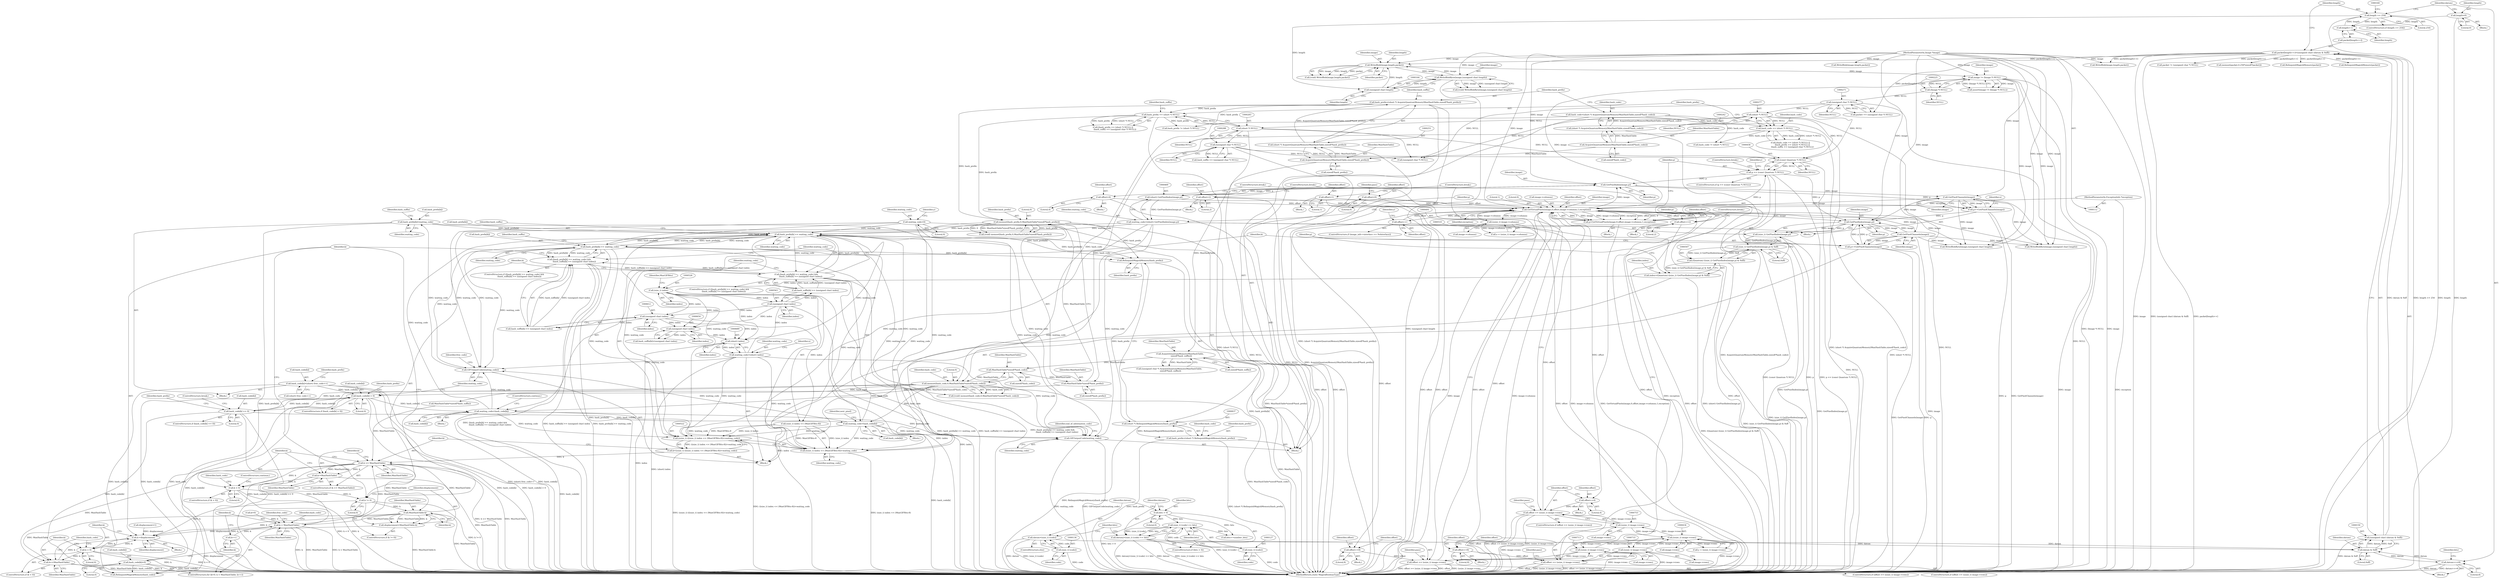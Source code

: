 digraph "0_ImageMagick6_61135001a625364e29bdce83832f043eebde7b5a_0@array" {
"1000644" [label="(Call,hash_prefix[k]=waiting_code)"];
"1000629" [label="(Call,GIFOutputCode(waiting_code))"];
"1000553" [label="(Call,hash_prefix[k] == waiting_code)"];
"1000363" [label="(Call,memset(hash_prefix,0,MaxHashTable*sizeof(*hash_prefix)))"];
"1000280" [label="(Call,hash_prefix == (short *) NULL)"];
"1000248" [label="(Call,hash_prefix=(short *) AcquireQuantumMemory(MaxHashTable,sizeof(*hash_prefix)))"];
"1000250" [label="(Call,(short *) AcquireQuantumMemory(MaxHashTable,sizeof(*hash_prefix)))"];
"1000252" [label="(Call,AcquireQuantumMemory(MaxHashTable,sizeof(*hash_prefix)))"];
"1000243" [label="(Call,AcquireQuantumMemory(MaxHashTable,sizeof(*hash_code)))"];
"1000282" [label="(Call,(short *) NULL)"];
"1000276" [label="(Call,(short *) NULL)"];
"1000270" [label="(Call,(unsigned char *) NULL)"];
"1000224" [label="(Call,(Image *) NULL)"];
"1000366" [label="(Call,MaxHashTable*sizeof(*hash_prefix))"];
"1000356" [label="(Call,MaxHashTable*sizeof(*hash_code))"];
"1000261" [label="(Call,AcquireQuantumMemory(MaxHashTable,\n    sizeof(*hash_suffix)))"];
"1000644" [label="(Call,hash_prefix[k]=waiting_code)"];
"1000602" [label="(Call,hash_prefix[k] == waiting_code)"];
"1000424" [label="(Call,waiting_code=0)"];
"1000615" [label="(Call,waiting_code=hash_code[k])"];
"1000594" [label="(Call,hash_code[k] == 0)"];
"1000545" [label="(Call,hash_code[k] > 0)"];
"1000667" [label="(Call,hash_code[k]=0)"];
"1000353" [label="(Call,memset(hash_code,0,MaxHashTable*sizeof(*hash_code)))"];
"1000274" [label="(Call,hash_code == (short *) NULL)"];
"1000239" [label="(Call,hash_code=(short *) AcquireQuantumMemory(MaxHashTable,sizeof(*hash_code)))"];
"1000241" [label="(Call,(short *) AcquireQuantumMemory(MaxHashTable,sizeof(*hash_code)))"];
"1000636" [label="(Call,hash_code[k]=(short) free_code++)"];
"1000466" [label="(Call,waiting_code=(short) GetPixelIndex(image,p))"];
"1000468" [label="(Call,(short) GetPixelIndex(image,p))"];
"1000470" [label="(Call,GetPixelIndex(image,p))"];
"1000445" [label="(Call,GetVirtualPixels(image,0,offset,image->columns,1,exception))"];
"1000222" [label="(Call,image != (Image *) NULL)"];
"1000168" [label="(Call,WriteBlob(image,length,packet))"];
"1000161" [label="(Call,WriteBlobByte(image,(unsigned char) length))"];
"1000114" [label="(MethodParameterIn,Image *image)"];
"1000163" [label="(Call,(unsigned char) length)"];
"1000155" [label="(Call,length >= 254)"];
"1000147" [label="(Call,length++)"];
"1000172" [label="(Call,length=0)"];
"1000144" [label="(Call,packet[length++]=(unsigned char) (datum & 0xff))"];
"1000149" [label="(Call,(unsigned char) (datum & 0xff))"];
"1000151" [label="(Call,datum & 0xff)"];
"1000131" [label="(Call,datum=(size_t) (code))"];
"1000133" [label="(Call,(size_t) (code))"];
"1000175" [label="(Call,datum>>=8)"];
"1000123" [label="(Call,datum|=(size_t) (code) << bits)"];
"1000125" [label="(Call,(size_t) (code) << bits)"];
"1000126" [label="(Call,(size_t) (code))"];
"1000120" [label="(Call,bits > 0)"];
"1000475" [label="(Call,GetPixelChannels(image))"];
"1000517" [label="(Call,GetPixelChannels(image))"];
"1000511" [label="(Call,GetPixelIndex(image,p))"];
"1000473" [label="(Call,p+=GetPixelChannels(image))"];
"1000515" [label="(Call,p+=GetPixelChannels(image))"];
"1000455" [label="(Call,p == (const Quantum *) NULL)"];
"1000443" [label="(Call,p=GetVirtualPixels(image,0,offset,image->columns,1,exception))"];
"1000457" [label="(Call,(const Quantum *) NULL)"];
"1000287" [label="(Call,(unsigned char *) NULL)"];
"1000750" [label="(Call,offset >= (ssize_t) image->rows)"];
"1000746" [label="(Call,offset+=4)"];
"1000752" [label="(Call,(ssize_t) image->rows)"];
"1000433" [label="(Call,(ssize_t) image->rows)"];
"1000712" [label="(Call,(ssize_t) image->rows)"];
"1000732" [label="(Call,(ssize_t) image->rows)"];
"1000710" [label="(Call,offset >= (ssize_t) image->rows)"];
"1000706" [label="(Call,offset+=8)"];
"1000766" [label="(Call,offset+=2)"];
"1000720" [label="(Call,offset=4)"];
"1000730" [label="(Call,offset >= (ssize_t) image->rows)"];
"1000726" [label="(Call,offset+=8)"];
"1000740" [label="(Call,offset=2)"];
"1000760" [label="(Call,offset=1)"];
"1000697" [label="(Call,offset++)"];
"1000418" [label="(Call,offset=0)"];
"1000490" [label="(Call,(ssize_t) image->columns)"];
"1000116" [label="(MethodParameterIn,ExceptionInfo *exception)"];
"1000686" [label="(Call,waiting_code=(short) index)"];
"1000688" [label="(Call,(short) index)"];
"1000653" [label="(Call,(unsigned char) index)"];
"1000611" [label="(Call,(unsigned char) index)"];
"1000562" [label="(Call,(unsigned char) index)"];
"1000525" [label="(Call,(size_t) index)"];
"1000504" [label="(Call,index=(Quantum) ((size_t) GetPixelIndex(image,p) & 0xff))"];
"1000506" [label="(Call,(Quantum) ((size_t) GetPixelIndex(image,p) & 0xff))"];
"1000508" [label="(Call,(size_t) GetPixelIndex(image,p) & 0xff)"];
"1000509" [label="(Call,(size_t) GetPixelIndex(image,p))"];
"1000566" [label="(Call,waiting_code=hash_code[k])"];
"1000521" [label="(Call,(ssize_t) (((size_t) index << (MaxGIFBits-8))+waiting_code))"];
"1000519" [label="(Call,k=(ssize_t) (((size_t) index << (MaxGIFBits-8))+waiting_code))"];
"1000533" [label="(Call,k >= MaxHashTable)"];
"1000536" [label="(Call,k-=MaxHashTable)"];
"1000540" [label="(Call,k < 0)"];
"1000573" [label="(Call,k != 0)"];
"1000578" [label="(Call,MaxHashTable-k)"];
"1000576" [label="(Call,displacement=MaxHashTable-k)"];
"1000583" [label="(Call,k-=displacement)"];
"1000587" [label="(Call,k < 0)"];
"1000590" [label="(Call,k+=MaxHashTable)"];
"1000662" [label="(Call,k < MaxHashTable)"];
"1000665" [label="(Call,k++)"];
"1000523" [label="(Call,((size_t) index << (MaxGIFBits-8))+waiting_code)"];
"1000552" [label="(Call,(hash_prefix[k] == waiting_code) &&\n              (hash_suffix[k] == (unsigned char) index))"];
"1000601" [label="(Call,(hash_prefix[k] == waiting_code) &&\n                (hash_suffix[k] == (unsigned char) index))"];
"1000838" [label="(Call,RelinquishMagickMemory(hash_prefix))"];
"1000836" [label="(Call,(short *) RelinquishMagickMemory(hash_prefix))"];
"1000834" [label="(Call,hash_prefix=(short *) RelinquishMagickMemory(hash_prefix))"];
"1000770" [label="(Call,GIFOutputCode(waiting_code))"];
"1000253" [label="(Identifier,MaxHashTable)"];
"1000586" [label="(ControlStructure,if (k < 0))"];
"1000243" [label="(Call,AcquireQuantumMemory(MaxHashTable,sizeof(*hash_code)))"];
"1000630" [label="(Identifier,waiting_code)"];
"1000418" [label="(Call,offset=0)"];
"1000527" [label="(Identifier,index)"];
"1000224" [label="(Call,(Image *) NULL)"];
"1000514" [label="(Literal,0xff)"];
"1000124" [label="(Identifier,datum)"];
"1000659" [label="(Call,k=0)"];
"1000723" [label="(ControlStructure,break;)"];
"1000501" [label="(Call,displacement=1)"];
"1000250" [label="(Call,(short *) AcquireQuantumMemory(MaxHashTable,sizeof(*hash_prefix)))"];
"1000179" [label="(Identifier,bits)"];
"1000635" [label="(Block,)"];
"1000460" [label="(ControlStructure,break;)"];
"1000796" [label="(Call,WriteBlobByte(image,(unsigned char) length))"];
"1000149" [label="(Call,(unsigned char) (datum & 0xff))"];
"1000534" [label="(Identifier,k)"];
"1000658" [label="(ControlStructure,for (k=0; k < MaxHashTable; k++))"];
"1000768" [label="(Literal,2)"];
"1000125" [label="(Call,(size_t) (code) << bits)"];
"1000515" [label="(Call,p+=GetPixelChannels(image))"];
"1000568" [label="(Call,hash_code[k])"];
"1000173" [label="(Identifier,length)"];
"1000754" [label="(Call,image->rows)"];
"1000166" [label="(Call,(void) WriteBlob(image,length,packet))"];
"1000136" [label="(Call,bits+=number_bits)"];
"1000839" [label="(Identifier,hash_prefix)"];
"1000671" [label="(Literal,0)"];
"1000133" [label="(Call,(size_t) (code))"];
"1000465" [label="(Block,)"];
"1000737" [label="(Block,)"];
"1000770" [label="(Call,GIFOutputCode(waiting_code))"];
"1000665" [label="(Call,k++)"];
"1000445" [label="(Call,GetVirtualPixels(image,0,offset,image->columns,1,exception))"];
"1000577" [label="(Identifier,displacement)"];
"1000353" [label="(Call,memset(hash_code,0,MaxHashTable*sizeof(*hash_code)))"];
"1000274" [label="(Call,hash_code == (short *) NULL)"];
"1000512" [label="(Identifier,image)"];
"1000165" [label="(Identifier,length)"];
"1000468" [label="(Call,(short) GetPixelIndex(image,p))"];
"1000598" [label="(Literal,0)"];
"1000616" [label="(Identifier,waiting_code)"];
"1000363" [label="(Call,memset(hash_prefix,0,MaxHashTable*sizeof(*hash_prefix)))"];
"1000273" [label="(Call,(hash_code == (short *) NULL) ||\n      (hash_prefix == (short *) NULL) ||\n      (hash_suffix == (unsigned char *) NULL))"];
"1000292" [label="(Call,packet != (unsigned char *) NULL)"];
"1000168" [label="(Call,WriteBlob(image,length,packet))"];
"1000222" [label="(Call,image != (Image *) NULL)"];
"1000560" [label="(Identifier,hash_suffix)"];
"1000506" [label="(Call,(Quantum) ((size_t) GetPixelIndex(image,p) & 0xff))"];
"1000492" [label="(Call,image->columns)"];
"1000765" [label="(Block,)"];
"1000459" [label="(Identifier,NULL)"];
"1000553" [label="(Call,hash_prefix[k] == waiting_code)"];
"1000573" [label="(Call,k != 0)"];
"1000596" [label="(Identifier,hash_code)"];
"1000603" [label="(Call,hash_prefix[k])"];
"1000516" [label="(Identifier,p)"];
"1000636" [label="(Call,hash_code[k]=(short) free_code++)"];
"1000767" [label="(Identifier,offset)"];
"1000546" [label="(Call,hash_code[k])"];
"1000479" [label="(Identifier,x)"];
"1000356" [label="(Call,MaxHashTable*sizeof(*hash_code))"];
"1000258" [label="(Identifier,hash_suffix)"];
"1000262" [label="(Identifier,MaxHashTable)"];
"1000143" [label="(Block,)"];
"1000653" [label="(Call,(unsigned char) index)"];
"1000583" [label="(Call,k-=displacement)"];
"1000565" [label="(Block,)"];
"1000521" [label="(Call,(ssize_t) (((size_t) index << (MaxGIFBits-8))+waiting_code))"];
"1000496" [label="(Identifier,x)"];
"1000542" [label="(Literal,0)"];
"1000763" [label="(ControlStructure,break;)"];
"1000429" [label="(Identifier,y)"];
"1000844" [label="(Call,RelinquishMagickMemory(hash_code))"];
"1000490" [label="(Call,(ssize_t) image->columns)"];
"1000223" [label="(Identifier,image)"];
"1000278" [label="(Identifier,NULL)"];
"1000457" [label="(Call,(const Quantum *) NULL)"];
"1000773" [label="(Identifier,end_of_information_code)"];
"1000129" [label="(Identifier,bits)"];
"1000705" [label="(Block,)"];
"1000646" [label="(Identifier,hash_prefix)"];
"1000615" [label="(Call,waiting_code=hash_code[k])"];
"1000533" [label="(Call,k >= MaxHashTable)"];
"1000358" [label="(Call,sizeof(*hash_code))"];
"1000453" [label="(Identifier,exception)"];
"1000734" [label="(Call,image->rows)"];
"1000289" [label="(Identifier,NULL)"];
"1000645" [label="(Call,hash_prefix[k])"];
"1000588" [label="(Identifier,k)"];
"1000128" [label="(Identifier,code)"];
"1000607" [label="(Call,hash_suffix[k] == (unsigned char) index)"];
"1000575" [label="(Literal,0)"];
"1000697" [label="(Call,offset++)"];
"1000285" [label="(Call,hash_suffix == (unsigned char *) NULL)"];
"1000361" [label="(Call,(void) memset(hash_prefix,0,MaxHashTable*sizeof(*hash_prefix)))"];
"1000667" [label="(Call,hash_code[k]=0)"];
"1000664" [label="(Identifier,MaxHashTable)"];
"1000761" [label="(Identifier,offset)"];
"1000614" [label="(Block,)"];
"1000154" [label="(ControlStructure,if (length >= 254))"];
"1000601" [label="(Call,(hash_prefix[k] == waiting_code) &&\n                (hash_suffix[k] == (unsigned char) index))"];
"1000732" [label="(Call,(ssize_t) image->rows)"];
"1000663" [label="(Identifier,k)"];
"1000725" [label="(Block,)"];
"1000721" [label="(Identifier,offset)"];
"1000169" [label="(Identifier,image)"];
"1000748" [label="(Literal,4)"];
"1000172" [label="(Call,length=0)"];
"1000554" [label="(Call,hash_prefix[k])"];
"1000544" [label="(ControlStructure,if (hash_code[k] > 0))"];
"1000637" [label="(Call,hash_code[k])"];
"1000589" [label="(Literal,0)"];
"1000276" [label="(Call,(short *) NULL)"];
"1000226" [label="(Identifier,NULL)"];
"1000176" [label="(Identifier,datum)"];
"1000287" [label="(Call,(unsigned char *) NULL)"];
"1000354" [label="(Identifier,hash_code)"];
"1000116" [label="(MethodParameterIn,ExceptionInfo *exception)"];
"1000549" [label="(Literal,0)"];
"1000717" [label="(Block,)"];
"1000727" [label="(Identifier,offset)"];
"1000673" [label="(Identifier,free_code)"];
"1000121" [label="(Identifier,bits)"];
"1000649" [label="(Call,hash_suffix[k]=(unsigned char) index)"];
"1000572" [label="(ControlStructure,if (k != 0))"];
"1000834" [label="(Call,hash_prefix=(short *) RelinquishMagickMemory(hash_prefix))"];
"1000688" [label="(Call,(short) index)"];
"1000669" [label="(Identifier,hash_code)"];
"1000473" [label="(Call,p+=GetPixelChannels(image))"];
"1000519" [label="(Call,k=(ssize_t) (((size_t) index << (MaxGIFBits-8))+waiting_code))"];
"1000286" [label="(Identifier,hash_suffix)"];
"1000580" [label="(Identifier,k)"];
"1000162" [label="(Identifier,image)"];
"1000156" [label="(Identifier,length)"];
"1000122" [label="(Literal,0)"];
"1000576" [label="(Call,displacement=MaxHashTable-k)"];
"1000446" [label="(Identifier,image)"];
"1000147" [label="(Call,length++)"];
"1000117" [label="(Block,)"];
"1000539" [label="(ControlStructure,if (k < 0))"];
"1000746" [label="(Call,offset+=4)"];
"1000854" [label="(MethodReturn,static MagickBooleanType)"];
"1000452" [label="(Literal,1)"];
"1000651" [label="(Identifier,hash_suffix)"];
"1000557" [label="(Identifier,waiting_code)"];
"1000711" [label="(Identifier,offset)"];
"1000543" [label="(ControlStructure,continue;)"];
"1000175" [label="(Call,datum>>=8)"];
"1000455" [label="(Call,p == (const Quantum *) NULL)"];
"1000509" [label="(Call,(size_t) GetPixelIndex(image,p))"];
"1000532" [label="(ControlStructure,if (k >= MaxHashTable))"];
"1000838" [label="(Call,RelinquishMagickMemory(hash_prefix))"];
"1000511" [label="(Call,GetPixelIndex(image,p))"];
"1000157" [label="(Literal,254)"];
"1000541" [label="(Identifier,k)"];
"1000574" [label="(Identifier,k)"];
"1000433" [label="(Call,(ssize_t) image->rows)"];
"1000587" [label="(Call,k < 0)"];
"1000365" [label="(Literal,0)"];
"1000131" [label="(Call,datum=(size_t) (code))"];
"1000249" [label="(Identifier,hash_prefix)"];
"1000584" [label="(Identifier,k)"];
"1000520" [label="(Identifier,k)"];
"1000454" [label="(ControlStructure,if (p == (const Quantum *) NULL))"];
"1000585" [label="(Identifier,displacement)"];
"1000466" [label="(Call,waiting_code=(short) GetPixelIndex(image,p))"];
"1000524" [label="(Call,(size_t) index << (MaxGIFBits-8))"];
"1000609" [label="(Identifier,hash_suffix)"];
"1000422" [label="(Identifier,pass)"];
"1000749" [label="(ControlStructure,if (offset >= (ssize_t) image->rows))"];
"1000836" [label="(Call,(short *) RelinquishMagickMemory(hash_prefix))"];
"1000578" [label="(Call,MaxHashTable-k)"];
"1000263" [label="(Call,sizeof(*hash_suffix))"];
"1000611" [label="(Call,(unsigned char) index)"];
"1000739" [label="(Identifier,pass)"];
"1000435" [label="(Call,image->rows)"];
"1000126" [label="(Call,(size_t) (code))"];
"1000757" [label="(Block,)"];
"1000284" [label="(Identifier,NULL)"];
"1000497" [label="(Block,)"];
"1000743" [label="(ControlStructure,break;)"];
"1000444" [label="(Identifier,p)"];
"1000343" [label="(Call,memset(packet,0,256*sizeof(*packet)))"];
"1000590" [label="(Call,k+=MaxHashTable)"];
"1000766" [label="(Call,offset+=2)"];
"1000148" [label="(Identifier,length)"];
"1000604" [label="(Identifier,hash_prefix)"];
"1000731" [label="(Identifier,offset)"];
"1000760" [label="(Call,offset=1)"];
"1000720" [label="(Call,offset=4)"];
"1000294" [label="(Call,(unsigned char *) NULL)"];
"1000545" [label="(Call,hash_code[k] > 0)"];
"1000366" [label="(Call,MaxHashTable*sizeof(*hash_prefix))"];
"1000662" [label="(Call,k < MaxHashTable)"];
"1000709" [label="(ControlStructure,if (offset >= (ssize_t) image->rows))"];
"1000301" [label="(Call,RelinquishMagickMemory(packet))"];
"1000471" [label="(Identifier,image)"];
"1000248" [label="(Call,hash_prefix=(short *) AcquireQuantumMemory(MaxHashTable,sizeof(*hash_prefix)))"];
"1000547" [label="(Identifier,hash_code)"];
"1000351" [label="(Call,(void) memset(hash_code,0,MaxHashTable*sizeof(*hash_code)))"];
"1000513" [label="(Identifier,p)"];
"1000476" [label="(Identifier,image)"];
"1000367" [label="(Identifier,MaxHashTable)"];
"1000440" [label="(Block,)"];
"1000594" [label="(Call,hash_code[k] == 0)"];
"1000426" [label="(Literal,0)"];
"1000552" [label="(Call,(hash_prefix[k] == waiting_code) &&\n              (hash_suffix[k] == (unsigned char) index))"];
"1000158" [label="(Block,)"];
"1000254" [label="(Call,sizeof(*hash_prefix))"];
"1000719" [label="(Identifier,pass)"];
"1000648" [label="(Identifier,waiting_code)"];
"1000835" [label="(Identifier,hash_prefix)"];
"1000591" [label="(Identifier,k)"];
"1000244" [label="(Identifier,MaxHashTable)"];
"1000751" [label="(Identifier,offset)"];
"1000420" [label="(Literal,0)"];
"1000504" [label="(Call,index=(Quantum) ((size_t) GetPixelIndex(image,p) & 0xff))"];
"1000606" [label="(Identifier,waiting_code)"];
"1000281" [label="(Identifier,hash_prefix)"];
"1000171" [label="(Identifier,packet)"];
"1000540" [label="(Call,k < 0)"];
"1000240" [label="(Identifier,hash_code)"];
"1000525" [label="(Call,(size_t) index)"];
"1000252" [label="(Call,AcquireQuantumMemory(MaxHashTable,sizeof(*hash_prefix)))"];
"1000470" [label="(Call,GetPixelIndex(image,p))"];
"1000475" [label="(Call,GetPixelChannels(image))"];
"1000841" [label="(Identifier,hash_code)"];
"1000750" [label="(Call,offset >= (ssize_t) image->rows)"];
"1000152" [label="(Identifier,datum)"];
"1000817" [label="(Call,WriteBlobByte(image,(unsigned char) length))"];
"1000592" [label="(Identifier,MaxHashTable)"];
"1000708" [label="(Literal,8)"];
"1000644" [label="(Call,hash_prefix[k]=waiting_code)"];
"1000239" [label="(Call,hash_code=(short *) AcquireQuantumMemory(MaxHashTable,sizeof(*hash_code)))"];
"1000153" [label="(Literal,0xff)"];
"1000221" [label="(Call,assert(image != (Image *) NULL))"];
"1000745" [label="(Block,)"];
"1000762" [label="(Literal,1)"];
"1000443" [label="(Call,p=GetVirtualPixels(image,0,offset,image->columns,1,exception))"];
"1000170" [label="(Identifier,length)"];
"1000161" [label="(Call,WriteBlobByte(image,(unsigned char) length))"];
"1000668" [label="(Call,hash_code[k])"];
"1000114" [label="(MethodParameterIn,Image *image)"];
"1000245" [label="(Call,sizeof(*hash_code))"];
"1000447" [label="(Literal,0)"];
"1000531" [label="(Identifier,waiting_code)"];
"1000706" [label="(Call,offset+=8)"];
"1000769" [label="(ControlStructure,break;)"];
"1000712" [label="(Call,(ssize_t) image->rows)"];
"1000364" [label="(Identifier,hash_prefix)"];
"1000602" [label="(Call,hash_prefix[k] == waiting_code)"];
"1000593" [label="(ControlStructure,if (hash_code[k] == 0))"];
"1000241" [label="(Call,(short *) AcquireQuantumMemory(MaxHashTable,sizeof(*hash_code)))"];
"1000564" [label="(Identifier,index)"];
"1000655" [label="(Identifier,index)"];
"1000771" [label="(Identifier,waiting_code)"];
"1000555" [label="(Identifier,hash_prefix)"];
"1000621" [label="(Identifier,next_pixel)"];
"1000523" [label="(Call,((size_t) index << (MaxGIFBits-8))+waiting_code)"];
"1000640" [label="(Call,(short) free_code++)"];
"1000449" [label="(Call,image->columns)"];
"1000261" [label="(Call,AcquireQuantumMemory(MaxHashTable,\n    sizeof(*hash_suffix)))"];
"1000279" [label="(Call,(hash_prefix == (short *) NULL) ||\n      (hash_suffix == (unsigned char *) NULL))"];
"1000752" [label="(Call,(ssize_t) image->rows)"];
"1000119" [label="(ControlStructure,if (bits > 0))"];
"1000538" [label="(Identifier,MaxHashTable)"];
"1000132" [label="(Identifier,datum)"];
"1000729" [label="(ControlStructure,if (offset >= (ssize_t) image->rows))"];
"1000431" [label="(Call,y < (ssize_t) image->rows)"];
"1000448" [label="(Identifier,offset)"];
"1000155" [label="(Call,length >= 254)"];
"1000270" [label="(Call,(unsigned char *) NULL)"];
"1000174" [label="(Literal,0)"];
"1000582" [label="(Block,)"];
"1000272" [label="(Identifier,NULL)"];
"1000551" [label="(ControlStructure,if ((hash_prefix[k] == waiting_code) &&\n              (hash_suffix[k] == (unsigned char) index)))"];
"1000177" [label="(Literal,8)"];
"1000567" [label="(Identifier,waiting_code)"];
"1000151" [label="(Call,datum & 0xff)"];
"1000357" [label="(Identifier,MaxHashTable)"];
"1000633" [label="(Identifier,free_code)"];
"1000529" [label="(Identifier,MaxGIFBits)"];
"1000742" [label="(Literal,2)"];
"1000803" [label="(Call,WriteBlob(image,length,packet))"];
"1000690" [label="(Identifier,index)"];
"1000691" [label="(ControlStructure,if (image_info->interlace == NoInterlace))"];
"1000368" [label="(Call,sizeof(*hash_prefix))"];
"1000467" [label="(Identifier,waiting_code)"];
"1000120" [label="(Call,bits > 0)"];
"1000518" [label="(Identifier,image)"];
"1000728" [label="(Literal,8)"];
"1000280" [label="(Call,hash_prefix == (short *) NULL)"];
"1000536" [label="(Call,k-=MaxHashTable)"];
"1000571" [label="(ControlStructure,continue;)"];
"1000123" [label="(Call,datum|=(size_t) (code) << bits)"];
"1000376" [label="(Call,MaxHashTable*sizeof(*hash_suffix))"];
"1000472" [label="(Identifier,p)"];
"1000275" [label="(Identifier,hash_code)"];
"1000259" [label="(Call,(unsigned char *) AcquireQuantumMemory(MaxHashTable,\n    sizeof(*hash_suffix)))"];
"1000850" [label="(Call,RelinquishMagickMemory(packet))"];
"1000714" [label="(Call,image->rows)"];
"1000726" [label="(Call,offset+=8)"];
"1000686" [label="(Call,waiting_code=(short) index)"];
"1000439" [label="(Identifier,y)"];
"1000130" [label="(ControlStructure,else)"];
"1000687" [label="(Identifier,waiting_code)"];
"1000741" [label="(Identifier,offset)"];
"1000698" [label="(Identifier,offset)"];
"1000463" [label="(Identifier,y)"];
"1000282" [label="(Call,(short *) NULL)"];
"1000707" [label="(Identifier,offset)"];
"1000599" [label="(ControlStructure,break;)"];
"1000537" [label="(Identifier,k)"];
"1000159" [label="(Call,(void) WriteBlobByte(image,(unsigned char) length))"];
"1000419" [label="(Identifier,offset)"];
"1000558" [label="(Call,hash_suffix[k] == (unsigned char) index)"];
"1000759" [label="(Identifier,pass)"];
"1000629" [label="(Call,GIFOutputCode(waiting_code))"];
"1000824" [label="(Call,WriteBlob(image,length,packet))"];
"1000144" [label="(Call,packet[length++]=(unsigned char) (datum & 0xff))"];
"1000710" [label="(Call,offset >= (ssize_t) image->rows)"];
"1000617" [label="(Call,hash_code[k])"];
"1000595" [label="(Call,hash_code[k])"];
"1000517" [label="(Call,GetPixelChannels(image))"];
"1000456" [label="(Identifier,p)"];
"1000355" [label="(Literal,0)"];
"1000474" [label="(Identifier,p)"];
"1000740" [label="(Call,offset=2)"];
"1000425" [label="(Identifier,waiting_code)"];
"1000535" [label="(Identifier,MaxHashTable)"];
"1000137" [label="(Identifier,bits)"];
"1000316" [label="(Call,hash_prefix != (short *) NULL)"];
"1000145" [label="(Call,packet[length++])"];
"1000505" [label="(Identifier,index)"];
"1000424" [label="(Call,waiting_code=0)"];
"1000562" [label="(Call,(unsigned char) index)"];
"1000163" [label="(Call,(unsigned char) length)"];
"1000268" [label="(Call,packet == (unsigned char *) NULL)"];
"1000613" [label="(Identifier,index)"];
"1000730" [label="(Call,offset >= (ssize_t) image->rows)"];
"1000488" [label="(Call,x < (ssize_t) image->columns)"];
"1000566" [label="(Call,waiting_code=hash_code[k])"];
"1000747" [label="(Identifier,offset)"];
"1000135" [label="(Identifier,code)"];
"1000579" [label="(Identifier,MaxHashTable)"];
"1000722" [label="(Literal,4)"];
"1000304" [label="(Call,hash_code != (short *) NULL)"];
"1000666" [label="(Identifier,k)"];
"1000508" [label="(Call,(size_t) GetPixelIndex(image,p) & 0xff)"];
"1000600" [label="(ControlStructure,if ((hash_prefix[k] == waiting_code) &&\n                (hash_suffix[k] == (unsigned char) index)))"];
"1000644" -> "1000635"  [label="AST: "];
"1000644" -> "1000648"  [label="CFG: "];
"1000645" -> "1000644"  [label="AST: "];
"1000648" -> "1000644"  [label="AST: "];
"1000651" -> "1000644"  [label="CFG: "];
"1000644" -> "1000854"  [label="DDG: hash_prefix[k]"];
"1000644" -> "1000553"  [label="DDG: hash_prefix[k]"];
"1000629" -> "1000644"  [label="DDG: waiting_code"];
"1000644" -> "1000838"  [label="DDG: hash_prefix[k]"];
"1000629" -> "1000497"  [label="AST: "];
"1000629" -> "1000630"  [label="CFG: "];
"1000630" -> "1000629"  [label="AST: "];
"1000633" -> "1000629"  [label="CFG: "];
"1000553" -> "1000629"  [label="DDG: waiting_code"];
"1000602" -> "1000629"  [label="DDG: waiting_code"];
"1000615" -> "1000629"  [label="DDG: waiting_code"];
"1000424" -> "1000629"  [label="DDG: waiting_code"];
"1000466" -> "1000629"  [label="DDG: waiting_code"];
"1000686" -> "1000629"  [label="DDG: waiting_code"];
"1000566" -> "1000629"  [label="DDG: waiting_code"];
"1000553" -> "1000552"  [label="AST: "];
"1000553" -> "1000557"  [label="CFG: "];
"1000554" -> "1000553"  [label="AST: "];
"1000557" -> "1000553"  [label="AST: "];
"1000560" -> "1000553"  [label="CFG: "];
"1000552" -> "1000553"  [label="CFG: "];
"1000553" -> "1000854"  [label="DDG: hash_prefix[k]"];
"1000553" -> "1000521"  [label="DDG: waiting_code"];
"1000553" -> "1000523"  [label="DDG: waiting_code"];
"1000553" -> "1000552"  [label="DDG: hash_prefix[k]"];
"1000553" -> "1000552"  [label="DDG: waiting_code"];
"1000363" -> "1000553"  [label="DDG: hash_prefix"];
"1000602" -> "1000553"  [label="DDG: hash_prefix[k]"];
"1000602" -> "1000553"  [label="DDG: waiting_code"];
"1000424" -> "1000553"  [label="DDG: waiting_code"];
"1000615" -> "1000553"  [label="DDG: waiting_code"];
"1000466" -> "1000553"  [label="DDG: waiting_code"];
"1000686" -> "1000553"  [label="DDG: waiting_code"];
"1000566" -> "1000553"  [label="DDG: waiting_code"];
"1000553" -> "1000602"  [label="DDG: hash_prefix[k]"];
"1000553" -> "1000602"  [label="DDG: waiting_code"];
"1000553" -> "1000770"  [label="DDG: waiting_code"];
"1000553" -> "1000838"  [label="DDG: hash_prefix[k]"];
"1000363" -> "1000361"  [label="AST: "];
"1000363" -> "1000366"  [label="CFG: "];
"1000364" -> "1000363"  [label="AST: "];
"1000365" -> "1000363"  [label="AST: "];
"1000366" -> "1000363"  [label="AST: "];
"1000361" -> "1000363"  [label="CFG: "];
"1000363" -> "1000854"  [label="DDG: MaxHashTable*sizeof(*hash_prefix)"];
"1000363" -> "1000361"  [label="DDG: hash_prefix"];
"1000363" -> "1000361"  [label="DDG: 0"];
"1000363" -> "1000361"  [label="DDG: MaxHashTable*sizeof(*hash_prefix)"];
"1000280" -> "1000363"  [label="DDG: hash_prefix"];
"1000248" -> "1000363"  [label="DDG: hash_prefix"];
"1000366" -> "1000363"  [label="DDG: MaxHashTable"];
"1000363" -> "1000602"  [label="DDG: hash_prefix"];
"1000363" -> "1000838"  [label="DDG: hash_prefix"];
"1000280" -> "1000279"  [label="AST: "];
"1000280" -> "1000282"  [label="CFG: "];
"1000281" -> "1000280"  [label="AST: "];
"1000282" -> "1000280"  [label="AST: "];
"1000286" -> "1000280"  [label="CFG: "];
"1000279" -> "1000280"  [label="CFG: "];
"1000280" -> "1000854"  [label="DDG: (short *) NULL"];
"1000280" -> "1000279"  [label="DDG: hash_prefix"];
"1000280" -> "1000279"  [label="DDG: (short *) NULL"];
"1000248" -> "1000280"  [label="DDG: hash_prefix"];
"1000282" -> "1000280"  [label="DDG: NULL"];
"1000280" -> "1000316"  [label="DDG: hash_prefix"];
"1000248" -> "1000117"  [label="AST: "];
"1000248" -> "1000250"  [label="CFG: "];
"1000249" -> "1000248"  [label="AST: "];
"1000250" -> "1000248"  [label="AST: "];
"1000258" -> "1000248"  [label="CFG: "];
"1000248" -> "1000854"  [label="DDG: (short *) AcquireQuantumMemory(MaxHashTable,sizeof(*hash_prefix))"];
"1000250" -> "1000248"  [label="DDG: AcquireQuantumMemory(MaxHashTable,sizeof(*hash_prefix))"];
"1000248" -> "1000316"  [label="DDG: hash_prefix"];
"1000250" -> "1000252"  [label="CFG: "];
"1000251" -> "1000250"  [label="AST: "];
"1000252" -> "1000250"  [label="AST: "];
"1000250" -> "1000854"  [label="DDG: AcquireQuantumMemory(MaxHashTable,sizeof(*hash_prefix))"];
"1000252" -> "1000250"  [label="DDG: MaxHashTable"];
"1000252" -> "1000254"  [label="CFG: "];
"1000253" -> "1000252"  [label="AST: "];
"1000254" -> "1000252"  [label="AST: "];
"1000243" -> "1000252"  [label="DDG: MaxHashTable"];
"1000252" -> "1000261"  [label="DDG: MaxHashTable"];
"1000243" -> "1000241"  [label="AST: "];
"1000243" -> "1000245"  [label="CFG: "];
"1000244" -> "1000243"  [label="AST: "];
"1000245" -> "1000243"  [label="AST: "];
"1000241" -> "1000243"  [label="CFG: "];
"1000243" -> "1000241"  [label="DDG: MaxHashTable"];
"1000282" -> "1000284"  [label="CFG: "];
"1000283" -> "1000282"  [label="AST: "];
"1000284" -> "1000282"  [label="AST: "];
"1000282" -> "1000854"  [label="DDG: NULL"];
"1000276" -> "1000282"  [label="DDG: NULL"];
"1000282" -> "1000287"  [label="DDG: NULL"];
"1000282" -> "1000294"  [label="DDG: NULL"];
"1000282" -> "1000457"  [label="DDG: NULL"];
"1000276" -> "1000274"  [label="AST: "];
"1000276" -> "1000278"  [label="CFG: "];
"1000277" -> "1000276"  [label="AST: "];
"1000278" -> "1000276"  [label="AST: "];
"1000274" -> "1000276"  [label="CFG: "];
"1000276" -> "1000854"  [label="DDG: NULL"];
"1000276" -> "1000274"  [label="DDG: NULL"];
"1000270" -> "1000276"  [label="DDG: NULL"];
"1000276" -> "1000294"  [label="DDG: NULL"];
"1000276" -> "1000457"  [label="DDG: NULL"];
"1000270" -> "1000268"  [label="AST: "];
"1000270" -> "1000272"  [label="CFG: "];
"1000271" -> "1000270"  [label="AST: "];
"1000272" -> "1000270"  [label="AST: "];
"1000268" -> "1000270"  [label="CFG: "];
"1000270" -> "1000854"  [label="DDG: NULL"];
"1000270" -> "1000268"  [label="DDG: NULL"];
"1000224" -> "1000270"  [label="DDG: NULL"];
"1000270" -> "1000294"  [label="DDG: NULL"];
"1000270" -> "1000457"  [label="DDG: NULL"];
"1000224" -> "1000222"  [label="AST: "];
"1000224" -> "1000226"  [label="CFG: "];
"1000225" -> "1000224"  [label="AST: "];
"1000226" -> "1000224"  [label="AST: "];
"1000222" -> "1000224"  [label="CFG: "];
"1000224" -> "1000222"  [label="DDG: NULL"];
"1000366" -> "1000368"  [label="CFG: "];
"1000367" -> "1000366"  [label="AST: "];
"1000368" -> "1000366"  [label="AST: "];
"1000356" -> "1000366"  [label="DDG: MaxHashTable"];
"1000366" -> "1000376"  [label="DDG: MaxHashTable"];
"1000356" -> "1000353"  [label="AST: "];
"1000356" -> "1000358"  [label="CFG: "];
"1000357" -> "1000356"  [label="AST: "];
"1000358" -> "1000356"  [label="AST: "];
"1000353" -> "1000356"  [label="CFG: "];
"1000356" -> "1000353"  [label="DDG: MaxHashTable"];
"1000261" -> "1000356"  [label="DDG: MaxHashTable"];
"1000261" -> "1000259"  [label="AST: "];
"1000261" -> "1000263"  [label="CFG: "];
"1000262" -> "1000261"  [label="AST: "];
"1000263" -> "1000261"  [label="AST: "];
"1000259" -> "1000261"  [label="CFG: "];
"1000261" -> "1000854"  [label="DDG: MaxHashTable"];
"1000261" -> "1000259"  [label="DDG: MaxHashTable"];
"1000602" -> "1000601"  [label="AST: "];
"1000602" -> "1000606"  [label="CFG: "];
"1000603" -> "1000602"  [label="AST: "];
"1000606" -> "1000602"  [label="AST: "];
"1000609" -> "1000602"  [label="CFG: "];
"1000601" -> "1000602"  [label="CFG: "];
"1000602" -> "1000854"  [label="DDG: hash_prefix[k]"];
"1000602" -> "1000521"  [label="DDG: waiting_code"];
"1000602" -> "1000523"  [label="DDG: waiting_code"];
"1000602" -> "1000601"  [label="DDG: hash_prefix[k]"];
"1000602" -> "1000601"  [label="DDG: waiting_code"];
"1000602" -> "1000770"  [label="DDG: waiting_code"];
"1000602" -> "1000838"  [label="DDG: hash_prefix[k]"];
"1000424" -> "1000117"  [label="AST: "];
"1000424" -> "1000426"  [label="CFG: "];
"1000425" -> "1000424"  [label="AST: "];
"1000426" -> "1000424"  [label="AST: "];
"1000429" -> "1000424"  [label="CFG: "];
"1000424" -> "1000521"  [label="DDG: waiting_code"];
"1000424" -> "1000523"  [label="DDG: waiting_code"];
"1000424" -> "1000770"  [label="DDG: waiting_code"];
"1000615" -> "1000614"  [label="AST: "];
"1000615" -> "1000617"  [label="CFG: "];
"1000616" -> "1000615"  [label="AST: "];
"1000617" -> "1000615"  [label="AST: "];
"1000621" -> "1000615"  [label="CFG: "];
"1000615" -> "1000854"  [label="DDG: hash_code[k]"];
"1000615" -> "1000521"  [label="DDG: waiting_code"];
"1000615" -> "1000523"  [label="DDG: waiting_code"];
"1000594" -> "1000615"  [label="DDG: hash_code[k]"];
"1000353" -> "1000615"  [label="DDG: hash_code"];
"1000615" -> "1000770"  [label="DDG: waiting_code"];
"1000594" -> "1000593"  [label="AST: "];
"1000594" -> "1000598"  [label="CFG: "];
"1000595" -> "1000594"  [label="AST: "];
"1000598" -> "1000594"  [label="AST: "];
"1000599" -> "1000594"  [label="CFG: "];
"1000604" -> "1000594"  [label="CFG: "];
"1000594" -> "1000854"  [label="DDG: hash_code[k]"];
"1000594" -> "1000854"  [label="DDG: hash_code[k] == 0"];
"1000594" -> "1000545"  [label="DDG: hash_code[k]"];
"1000545" -> "1000594"  [label="DDG: hash_code[k]"];
"1000353" -> "1000594"  [label="DDG: hash_code"];
"1000594" -> "1000844"  [label="DDG: hash_code[k]"];
"1000545" -> "1000544"  [label="AST: "];
"1000545" -> "1000549"  [label="CFG: "];
"1000546" -> "1000545"  [label="AST: "];
"1000549" -> "1000545"  [label="AST: "];
"1000555" -> "1000545"  [label="CFG: "];
"1000630" -> "1000545"  [label="CFG: "];
"1000545" -> "1000854"  [label="DDG: hash_code[k]"];
"1000545" -> "1000854"  [label="DDG: hash_code[k] > 0"];
"1000667" -> "1000545"  [label="DDG: hash_code[k]"];
"1000353" -> "1000545"  [label="DDG: hash_code"];
"1000636" -> "1000545"  [label="DDG: hash_code[k]"];
"1000545" -> "1000566"  [label="DDG: hash_code[k]"];
"1000545" -> "1000844"  [label="DDG: hash_code[k]"];
"1000667" -> "1000658"  [label="AST: "];
"1000667" -> "1000671"  [label="CFG: "];
"1000668" -> "1000667"  [label="AST: "];
"1000671" -> "1000667"  [label="AST: "];
"1000666" -> "1000667"  [label="CFG: "];
"1000667" -> "1000854"  [label="DDG: hash_code[k]"];
"1000667" -> "1000844"  [label="DDG: hash_code[k]"];
"1000353" -> "1000351"  [label="AST: "];
"1000354" -> "1000353"  [label="AST: "];
"1000355" -> "1000353"  [label="AST: "];
"1000351" -> "1000353"  [label="CFG: "];
"1000353" -> "1000854"  [label="DDG: MaxHashTable*sizeof(*hash_code)"];
"1000353" -> "1000351"  [label="DDG: hash_code"];
"1000353" -> "1000351"  [label="DDG: 0"];
"1000353" -> "1000351"  [label="DDG: MaxHashTable*sizeof(*hash_code)"];
"1000274" -> "1000353"  [label="DDG: hash_code"];
"1000239" -> "1000353"  [label="DDG: hash_code"];
"1000353" -> "1000566"  [label="DDG: hash_code"];
"1000353" -> "1000844"  [label="DDG: hash_code"];
"1000274" -> "1000273"  [label="AST: "];
"1000275" -> "1000274"  [label="AST: "];
"1000281" -> "1000274"  [label="CFG: "];
"1000273" -> "1000274"  [label="CFG: "];
"1000274" -> "1000854"  [label="DDG: (short *) NULL"];
"1000274" -> "1000273"  [label="DDG: hash_code"];
"1000274" -> "1000273"  [label="DDG: (short *) NULL"];
"1000239" -> "1000274"  [label="DDG: hash_code"];
"1000274" -> "1000304"  [label="DDG: hash_code"];
"1000239" -> "1000117"  [label="AST: "];
"1000239" -> "1000241"  [label="CFG: "];
"1000240" -> "1000239"  [label="AST: "];
"1000241" -> "1000239"  [label="AST: "];
"1000249" -> "1000239"  [label="CFG: "];
"1000239" -> "1000854"  [label="DDG: (short *) AcquireQuantumMemory(MaxHashTable,sizeof(*hash_code))"];
"1000241" -> "1000239"  [label="DDG: AcquireQuantumMemory(MaxHashTable,sizeof(*hash_code))"];
"1000239" -> "1000304"  [label="DDG: hash_code"];
"1000242" -> "1000241"  [label="AST: "];
"1000241" -> "1000854"  [label="DDG: AcquireQuantumMemory(MaxHashTable,sizeof(*hash_code))"];
"1000636" -> "1000635"  [label="AST: "];
"1000636" -> "1000640"  [label="CFG: "];
"1000637" -> "1000636"  [label="AST: "];
"1000640" -> "1000636"  [label="AST: "];
"1000646" -> "1000636"  [label="CFG: "];
"1000636" -> "1000854"  [label="DDG: (short) free_code++"];
"1000636" -> "1000854"  [label="DDG: hash_code[k]"];
"1000636" -> "1000844"  [label="DDG: hash_code[k]"];
"1000466" -> "1000465"  [label="AST: "];
"1000466" -> "1000468"  [label="CFG: "];
"1000467" -> "1000466"  [label="AST: "];
"1000468" -> "1000466"  [label="AST: "];
"1000474" -> "1000466"  [label="CFG: "];
"1000466" -> "1000854"  [label="DDG: (short) GetPixelIndex(image,p)"];
"1000468" -> "1000466"  [label="DDG: GetPixelIndex(image,p)"];
"1000466" -> "1000521"  [label="DDG: waiting_code"];
"1000466" -> "1000523"  [label="DDG: waiting_code"];
"1000466" -> "1000770"  [label="DDG: waiting_code"];
"1000468" -> "1000470"  [label="CFG: "];
"1000469" -> "1000468"  [label="AST: "];
"1000470" -> "1000468"  [label="AST: "];
"1000468" -> "1000854"  [label="DDG: GetPixelIndex(image,p)"];
"1000470" -> "1000468"  [label="DDG: image"];
"1000470" -> "1000468"  [label="DDG: p"];
"1000470" -> "1000472"  [label="CFG: "];
"1000471" -> "1000470"  [label="AST: "];
"1000472" -> "1000470"  [label="AST: "];
"1000445" -> "1000470"  [label="DDG: image"];
"1000114" -> "1000470"  [label="DDG: image"];
"1000455" -> "1000470"  [label="DDG: p"];
"1000470" -> "1000473"  [label="DDG: p"];
"1000470" -> "1000475"  [label="DDG: image"];
"1000445" -> "1000443"  [label="AST: "];
"1000445" -> "1000453"  [label="CFG: "];
"1000446" -> "1000445"  [label="AST: "];
"1000447" -> "1000445"  [label="AST: "];
"1000448" -> "1000445"  [label="AST: "];
"1000449" -> "1000445"  [label="AST: "];
"1000452" -> "1000445"  [label="AST: "];
"1000453" -> "1000445"  [label="AST: "];
"1000443" -> "1000445"  [label="CFG: "];
"1000445" -> "1000854"  [label="DDG: image"];
"1000445" -> "1000854"  [label="DDG: image->columns"];
"1000445" -> "1000854"  [label="DDG: exception"];
"1000445" -> "1000854"  [label="DDG: offset"];
"1000445" -> "1000443"  [label="DDG: 1"];
"1000445" -> "1000443"  [label="DDG: image"];
"1000445" -> "1000443"  [label="DDG: image->columns"];
"1000445" -> "1000443"  [label="DDG: exception"];
"1000445" -> "1000443"  [label="DDG: offset"];
"1000445" -> "1000443"  [label="DDG: 0"];
"1000222" -> "1000445"  [label="DDG: image"];
"1000475" -> "1000445"  [label="DDG: image"];
"1000517" -> "1000445"  [label="DDG: image"];
"1000114" -> "1000445"  [label="DDG: image"];
"1000750" -> "1000445"  [label="DDG: offset"];
"1000710" -> "1000445"  [label="DDG: offset"];
"1000766" -> "1000445"  [label="DDG: offset"];
"1000720" -> "1000445"  [label="DDG: offset"];
"1000730" -> "1000445"  [label="DDG: offset"];
"1000740" -> "1000445"  [label="DDG: offset"];
"1000760" -> "1000445"  [label="DDG: offset"];
"1000697" -> "1000445"  [label="DDG: offset"];
"1000418" -> "1000445"  [label="DDG: offset"];
"1000490" -> "1000445"  [label="DDG: image->columns"];
"1000116" -> "1000445"  [label="DDG: exception"];
"1000445" -> "1000490"  [label="DDG: image->columns"];
"1000445" -> "1000511"  [label="DDG: image"];
"1000445" -> "1000697"  [label="DDG: offset"];
"1000445" -> "1000706"  [label="DDG: offset"];
"1000445" -> "1000726"  [label="DDG: offset"];
"1000445" -> "1000746"  [label="DDG: offset"];
"1000445" -> "1000766"  [label="DDG: offset"];
"1000445" -> "1000796"  [label="DDG: image"];
"1000445" -> "1000817"  [label="DDG: image"];
"1000222" -> "1000221"  [label="AST: "];
"1000223" -> "1000222"  [label="AST: "];
"1000221" -> "1000222"  [label="CFG: "];
"1000222" -> "1000854"  [label="DDG: image"];
"1000222" -> "1000854"  [label="DDG: (Image *) NULL"];
"1000222" -> "1000221"  [label="DDG: image"];
"1000222" -> "1000221"  [label="DDG: (Image *) NULL"];
"1000168" -> "1000222"  [label="DDG: image"];
"1000114" -> "1000222"  [label="DDG: image"];
"1000222" -> "1000796"  [label="DDG: image"];
"1000222" -> "1000817"  [label="DDG: image"];
"1000168" -> "1000166"  [label="AST: "];
"1000168" -> "1000171"  [label="CFG: "];
"1000169" -> "1000168"  [label="AST: "];
"1000170" -> "1000168"  [label="AST: "];
"1000171" -> "1000168"  [label="AST: "];
"1000166" -> "1000168"  [label="CFG: "];
"1000168" -> "1000161"  [label="DDG: image"];
"1000168" -> "1000166"  [label="DDG: image"];
"1000168" -> "1000166"  [label="DDG: length"];
"1000168" -> "1000166"  [label="DDG: packet"];
"1000161" -> "1000168"  [label="DDG: image"];
"1000114" -> "1000168"  [label="DDG: image"];
"1000163" -> "1000168"  [label="DDG: length"];
"1000144" -> "1000168"  [label="DDG: packet[length++]"];
"1000161" -> "1000159"  [label="AST: "];
"1000161" -> "1000163"  [label="CFG: "];
"1000162" -> "1000161"  [label="AST: "];
"1000163" -> "1000161"  [label="AST: "];
"1000159" -> "1000161"  [label="CFG: "];
"1000161" -> "1000854"  [label="DDG: (unsigned char) length"];
"1000161" -> "1000159"  [label="DDG: image"];
"1000161" -> "1000159"  [label="DDG: (unsigned char) length"];
"1000114" -> "1000161"  [label="DDG: image"];
"1000163" -> "1000161"  [label="DDG: length"];
"1000114" -> "1000112"  [label="AST: "];
"1000114" -> "1000854"  [label="DDG: image"];
"1000114" -> "1000475"  [label="DDG: image"];
"1000114" -> "1000511"  [label="DDG: image"];
"1000114" -> "1000517"  [label="DDG: image"];
"1000114" -> "1000796"  [label="DDG: image"];
"1000114" -> "1000803"  [label="DDG: image"];
"1000114" -> "1000817"  [label="DDG: image"];
"1000114" -> "1000824"  [label="DDG: image"];
"1000163" -> "1000165"  [label="CFG: "];
"1000164" -> "1000163"  [label="AST: "];
"1000165" -> "1000163"  [label="AST: "];
"1000155" -> "1000163"  [label="DDG: length"];
"1000155" -> "1000154"  [label="AST: "];
"1000155" -> "1000157"  [label="CFG: "];
"1000156" -> "1000155"  [label="AST: "];
"1000157" -> "1000155"  [label="AST: "];
"1000160" -> "1000155"  [label="CFG: "];
"1000176" -> "1000155"  [label="CFG: "];
"1000155" -> "1000854"  [label="DDG: length >= 254"];
"1000155" -> "1000854"  [label="DDG: length"];
"1000155" -> "1000147"  [label="DDG: length"];
"1000147" -> "1000155"  [label="DDG: length"];
"1000147" -> "1000145"  [label="AST: "];
"1000147" -> "1000148"  [label="CFG: "];
"1000148" -> "1000147"  [label="AST: "];
"1000145" -> "1000147"  [label="CFG: "];
"1000172" -> "1000147"  [label="DDG: length"];
"1000172" -> "1000158"  [label="AST: "];
"1000172" -> "1000174"  [label="CFG: "];
"1000173" -> "1000172"  [label="AST: "];
"1000174" -> "1000172"  [label="AST: "];
"1000176" -> "1000172"  [label="CFG: "];
"1000172" -> "1000854"  [label="DDG: length"];
"1000144" -> "1000143"  [label="AST: "];
"1000144" -> "1000149"  [label="CFG: "];
"1000145" -> "1000144"  [label="AST: "];
"1000149" -> "1000144"  [label="AST: "];
"1000156" -> "1000144"  [label="CFG: "];
"1000144" -> "1000854"  [label="DDG: (unsigned char) (datum & 0xff)"];
"1000144" -> "1000854"  [label="DDG: packet[length++]"];
"1000149" -> "1000144"  [label="DDG: datum & 0xff"];
"1000144" -> "1000268"  [label="DDG: packet[length++]"];
"1000144" -> "1000292"  [label="DDG: packet[length++]"];
"1000144" -> "1000301"  [label="DDG: packet[length++]"];
"1000144" -> "1000343"  [label="DDG: packet[length++]"];
"1000144" -> "1000824"  [label="DDG: packet[length++]"];
"1000144" -> "1000850"  [label="DDG: packet[length++]"];
"1000149" -> "1000151"  [label="CFG: "];
"1000150" -> "1000149"  [label="AST: "];
"1000151" -> "1000149"  [label="AST: "];
"1000149" -> "1000854"  [label="DDG: datum & 0xff"];
"1000151" -> "1000149"  [label="DDG: datum"];
"1000151" -> "1000149"  [label="DDG: 0xff"];
"1000151" -> "1000153"  [label="CFG: "];
"1000152" -> "1000151"  [label="AST: "];
"1000153" -> "1000151"  [label="AST: "];
"1000131" -> "1000151"  [label="DDG: datum"];
"1000175" -> "1000151"  [label="DDG: datum"];
"1000123" -> "1000151"  [label="DDG: datum"];
"1000151" -> "1000175"  [label="DDG: datum"];
"1000131" -> "1000130"  [label="AST: "];
"1000131" -> "1000133"  [label="CFG: "];
"1000132" -> "1000131"  [label="AST: "];
"1000133" -> "1000131"  [label="AST: "];
"1000137" -> "1000131"  [label="CFG: "];
"1000131" -> "1000854"  [label="DDG: datum"];
"1000131" -> "1000854"  [label="DDG: (size_t) (code)"];
"1000133" -> "1000131"  [label="DDG: code"];
"1000133" -> "1000135"  [label="CFG: "];
"1000134" -> "1000133"  [label="AST: "];
"1000135" -> "1000133"  [label="AST: "];
"1000133" -> "1000854"  [label="DDG: code"];
"1000175" -> "1000143"  [label="AST: "];
"1000175" -> "1000177"  [label="CFG: "];
"1000176" -> "1000175"  [label="AST: "];
"1000177" -> "1000175"  [label="AST: "];
"1000179" -> "1000175"  [label="CFG: "];
"1000175" -> "1000854"  [label="DDG: datum"];
"1000175" -> "1000854"  [label="DDG: datum>>=8"];
"1000123" -> "1000119"  [label="AST: "];
"1000123" -> "1000125"  [label="CFG: "];
"1000124" -> "1000123"  [label="AST: "];
"1000125" -> "1000123"  [label="AST: "];
"1000137" -> "1000123"  [label="CFG: "];
"1000123" -> "1000854"  [label="DDG: (size_t) (code) << bits"];
"1000123" -> "1000854"  [label="DDG: datum|=(size_t) (code) << bits"];
"1000123" -> "1000854"  [label="DDG: datum"];
"1000125" -> "1000123"  [label="DDG: (size_t) (code)"];
"1000125" -> "1000123"  [label="DDG: bits"];
"1000125" -> "1000129"  [label="CFG: "];
"1000126" -> "1000125"  [label="AST: "];
"1000129" -> "1000125"  [label="AST: "];
"1000125" -> "1000854"  [label="DDG: (size_t) (code)"];
"1000126" -> "1000125"  [label="DDG: code"];
"1000120" -> "1000125"  [label="DDG: bits"];
"1000125" -> "1000136"  [label="DDG: bits"];
"1000126" -> "1000128"  [label="CFG: "];
"1000127" -> "1000126"  [label="AST: "];
"1000128" -> "1000126"  [label="AST: "];
"1000129" -> "1000126"  [label="CFG: "];
"1000126" -> "1000854"  [label="DDG: code"];
"1000120" -> "1000119"  [label="AST: "];
"1000120" -> "1000122"  [label="CFG: "];
"1000121" -> "1000120"  [label="AST: "];
"1000122" -> "1000120"  [label="AST: "];
"1000124" -> "1000120"  [label="CFG: "];
"1000132" -> "1000120"  [label="CFG: "];
"1000120" -> "1000854"  [label="DDG: bits > 0"];
"1000120" -> "1000136"  [label="DDG: bits"];
"1000475" -> "1000473"  [label="AST: "];
"1000475" -> "1000476"  [label="CFG: "];
"1000476" -> "1000475"  [label="AST: "];
"1000473" -> "1000475"  [label="CFG: "];
"1000475" -> "1000854"  [label="DDG: image"];
"1000475" -> "1000473"  [label="DDG: image"];
"1000475" -> "1000511"  [label="DDG: image"];
"1000475" -> "1000796"  [label="DDG: image"];
"1000475" -> "1000817"  [label="DDG: image"];
"1000517" -> "1000515"  [label="AST: "];
"1000517" -> "1000518"  [label="CFG: "];
"1000518" -> "1000517"  [label="AST: "];
"1000515" -> "1000517"  [label="CFG: "];
"1000517" -> "1000854"  [label="DDG: image"];
"1000517" -> "1000511"  [label="DDG: image"];
"1000517" -> "1000515"  [label="DDG: image"];
"1000511" -> "1000517"  [label="DDG: image"];
"1000517" -> "1000796"  [label="DDG: image"];
"1000517" -> "1000817"  [label="DDG: image"];
"1000511" -> "1000509"  [label="AST: "];
"1000511" -> "1000513"  [label="CFG: "];
"1000512" -> "1000511"  [label="AST: "];
"1000513" -> "1000511"  [label="AST: "];
"1000509" -> "1000511"  [label="CFG: "];
"1000511" -> "1000509"  [label="DDG: image"];
"1000511" -> "1000509"  [label="DDG: p"];
"1000473" -> "1000511"  [label="DDG: p"];
"1000515" -> "1000511"  [label="DDG: p"];
"1000455" -> "1000511"  [label="DDG: p"];
"1000511" -> "1000515"  [label="DDG: p"];
"1000473" -> "1000465"  [label="AST: "];
"1000474" -> "1000473"  [label="AST: "];
"1000479" -> "1000473"  [label="CFG: "];
"1000473" -> "1000854"  [label="DDG: p"];
"1000473" -> "1000854"  [label="DDG: GetPixelChannels(image)"];
"1000515" -> "1000497"  [label="AST: "];
"1000516" -> "1000515"  [label="AST: "];
"1000520" -> "1000515"  [label="CFG: "];
"1000515" -> "1000854"  [label="DDG: p"];
"1000515" -> "1000854"  [label="DDG: GetPixelChannels(image)"];
"1000455" -> "1000454"  [label="AST: "];
"1000455" -> "1000457"  [label="CFG: "];
"1000456" -> "1000455"  [label="AST: "];
"1000457" -> "1000455"  [label="AST: "];
"1000460" -> "1000455"  [label="CFG: "];
"1000463" -> "1000455"  [label="CFG: "];
"1000455" -> "1000854"  [label="DDG: p == (const Quantum *) NULL"];
"1000455" -> "1000854"  [label="DDG: (const Quantum *) NULL"];
"1000455" -> "1000854"  [label="DDG: p"];
"1000443" -> "1000455"  [label="DDG: p"];
"1000457" -> "1000455"  [label="DDG: NULL"];
"1000443" -> "1000440"  [label="AST: "];
"1000444" -> "1000443"  [label="AST: "];
"1000456" -> "1000443"  [label="CFG: "];
"1000443" -> "1000854"  [label="DDG: GetVirtualPixels(image,0,offset,image->columns,1,exception)"];
"1000457" -> "1000459"  [label="CFG: "];
"1000458" -> "1000457"  [label="AST: "];
"1000459" -> "1000457"  [label="AST: "];
"1000457" -> "1000854"  [label="DDG: NULL"];
"1000287" -> "1000457"  [label="DDG: NULL"];
"1000287" -> "1000285"  [label="AST: "];
"1000287" -> "1000289"  [label="CFG: "];
"1000288" -> "1000287"  [label="AST: "];
"1000289" -> "1000287"  [label="AST: "];
"1000285" -> "1000287"  [label="CFG: "];
"1000287" -> "1000854"  [label="DDG: NULL"];
"1000287" -> "1000285"  [label="DDG: NULL"];
"1000287" -> "1000294"  [label="DDG: NULL"];
"1000750" -> "1000749"  [label="AST: "];
"1000750" -> "1000752"  [label="CFG: "];
"1000751" -> "1000750"  [label="AST: "];
"1000752" -> "1000750"  [label="AST: "];
"1000759" -> "1000750"  [label="CFG: "];
"1000763" -> "1000750"  [label="CFG: "];
"1000750" -> "1000854"  [label="DDG: offset"];
"1000750" -> "1000854"  [label="DDG: offset >= (ssize_t) image->rows"];
"1000750" -> "1000854"  [label="DDG: (ssize_t) image->rows"];
"1000746" -> "1000750"  [label="DDG: offset"];
"1000752" -> "1000750"  [label="DDG: image->rows"];
"1000746" -> "1000745"  [label="AST: "];
"1000746" -> "1000748"  [label="CFG: "];
"1000747" -> "1000746"  [label="AST: "];
"1000748" -> "1000746"  [label="AST: "];
"1000751" -> "1000746"  [label="CFG: "];
"1000752" -> "1000754"  [label="CFG: "];
"1000753" -> "1000752"  [label="AST: "];
"1000754" -> "1000752"  [label="AST: "];
"1000752" -> "1000854"  [label="DDG: image->rows"];
"1000752" -> "1000433"  [label="DDG: image->rows"];
"1000433" -> "1000752"  [label="DDG: image->rows"];
"1000433" -> "1000431"  [label="AST: "];
"1000433" -> "1000435"  [label="CFG: "];
"1000434" -> "1000433"  [label="AST: "];
"1000435" -> "1000433"  [label="AST: "];
"1000431" -> "1000433"  [label="CFG: "];
"1000433" -> "1000854"  [label="DDG: image->rows"];
"1000433" -> "1000431"  [label="DDG: image->rows"];
"1000712" -> "1000433"  [label="DDG: image->rows"];
"1000732" -> "1000433"  [label="DDG: image->rows"];
"1000433" -> "1000712"  [label="DDG: image->rows"];
"1000433" -> "1000732"  [label="DDG: image->rows"];
"1000712" -> "1000710"  [label="AST: "];
"1000712" -> "1000714"  [label="CFG: "];
"1000713" -> "1000712"  [label="AST: "];
"1000714" -> "1000712"  [label="AST: "];
"1000710" -> "1000712"  [label="CFG: "];
"1000712" -> "1000854"  [label="DDG: image->rows"];
"1000712" -> "1000710"  [label="DDG: image->rows"];
"1000732" -> "1000730"  [label="AST: "];
"1000732" -> "1000734"  [label="CFG: "];
"1000733" -> "1000732"  [label="AST: "];
"1000734" -> "1000732"  [label="AST: "];
"1000730" -> "1000732"  [label="CFG: "];
"1000732" -> "1000854"  [label="DDG: image->rows"];
"1000732" -> "1000730"  [label="DDG: image->rows"];
"1000710" -> "1000709"  [label="AST: "];
"1000711" -> "1000710"  [label="AST: "];
"1000719" -> "1000710"  [label="CFG: "];
"1000723" -> "1000710"  [label="CFG: "];
"1000710" -> "1000854"  [label="DDG: offset"];
"1000710" -> "1000854"  [label="DDG: (ssize_t) image->rows"];
"1000710" -> "1000854"  [label="DDG: offset >= (ssize_t) image->rows"];
"1000706" -> "1000710"  [label="DDG: offset"];
"1000706" -> "1000705"  [label="AST: "];
"1000706" -> "1000708"  [label="CFG: "];
"1000707" -> "1000706"  [label="AST: "];
"1000708" -> "1000706"  [label="AST: "];
"1000711" -> "1000706"  [label="CFG: "];
"1000766" -> "1000765"  [label="AST: "];
"1000766" -> "1000768"  [label="CFG: "];
"1000767" -> "1000766"  [label="AST: "];
"1000768" -> "1000766"  [label="AST: "];
"1000769" -> "1000766"  [label="CFG: "];
"1000766" -> "1000854"  [label="DDG: offset"];
"1000720" -> "1000717"  [label="AST: "];
"1000720" -> "1000722"  [label="CFG: "];
"1000721" -> "1000720"  [label="AST: "];
"1000722" -> "1000720"  [label="AST: "];
"1000723" -> "1000720"  [label="CFG: "];
"1000720" -> "1000854"  [label="DDG: offset"];
"1000730" -> "1000729"  [label="AST: "];
"1000731" -> "1000730"  [label="AST: "];
"1000739" -> "1000730"  [label="CFG: "];
"1000743" -> "1000730"  [label="CFG: "];
"1000730" -> "1000854"  [label="DDG: offset >= (ssize_t) image->rows"];
"1000730" -> "1000854"  [label="DDG: offset"];
"1000730" -> "1000854"  [label="DDG: (ssize_t) image->rows"];
"1000726" -> "1000730"  [label="DDG: offset"];
"1000726" -> "1000725"  [label="AST: "];
"1000726" -> "1000728"  [label="CFG: "];
"1000727" -> "1000726"  [label="AST: "];
"1000728" -> "1000726"  [label="AST: "];
"1000731" -> "1000726"  [label="CFG: "];
"1000740" -> "1000737"  [label="AST: "];
"1000740" -> "1000742"  [label="CFG: "];
"1000741" -> "1000740"  [label="AST: "];
"1000742" -> "1000740"  [label="AST: "];
"1000743" -> "1000740"  [label="CFG: "];
"1000740" -> "1000854"  [label="DDG: offset"];
"1000760" -> "1000757"  [label="AST: "];
"1000760" -> "1000762"  [label="CFG: "];
"1000761" -> "1000760"  [label="AST: "];
"1000762" -> "1000760"  [label="AST: "];
"1000763" -> "1000760"  [label="CFG: "];
"1000760" -> "1000854"  [label="DDG: offset"];
"1000697" -> "1000691"  [label="AST: "];
"1000697" -> "1000698"  [label="CFG: "];
"1000698" -> "1000697"  [label="AST: "];
"1000439" -> "1000697"  [label="CFG: "];
"1000697" -> "1000854"  [label="DDG: offset"];
"1000418" -> "1000117"  [label="AST: "];
"1000418" -> "1000420"  [label="CFG: "];
"1000419" -> "1000418"  [label="AST: "];
"1000420" -> "1000418"  [label="AST: "];
"1000422" -> "1000418"  [label="CFG: "];
"1000418" -> "1000854"  [label="DDG: offset"];
"1000490" -> "1000488"  [label="AST: "];
"1000490" -> "1000492"  [label="CFG: "];
"1000491" -> "1000490"  [label="AST: "];
"1000492" -> "1000490"  [label="AST: "];
"1000488" -> "1000490"  [label="CFG: "];
"1000490" -> "1000854"  [label="DDG: image->columns"];
"1000490" -> "1000488"  [label="DDG: image->columns"];
"1000116" -> "1000112"  [label="AST: "];
"1000116" -> "1000854"  [label="DDG: exception"];
"1000686" -> "1000497"  [label="AST: "];
"1000686" -> "1000688"  [label="CFG: "];
"1000687" -> "1000686"  [label="AST: "];
"1000688" -> "1000686"  [label="AST: "];
"1000496" -> "1000686"  [label="CFG: "];
"1000686" -> "1000854"  [label="DDG: (short) index"];
"1000686" -> "1000521"  [label="DDG: waiting_code"];
"1000686" -> "1000523"  [label="DDG: waiting_code"];
"1000688" -> "1000686"  [label="DDG: index"];
"1000686" -> "1000770"  [label="DDG: waiting_code"];
"1000688" -> "1000690"  [label="CFG: "];
"1000689" -> "1000688"  [label="AST: "];
"1000690" -> "1000688"  [label="AST: "];
"1000688" -> "1000854"  [label="DDG: index"];
"1000653" -> "1000688"  [label="DDG: index"];
"1000611" -> "1000688"  [label="DDG: index"];
"1000562" -> "1000688"  [label="DDG: index"];
"1000525" -> "1000688"  [label="DDG: index"];
"1000653" -> "1000649"  [label="AST: "];
"1000653" -> "1000655"  [label="CFG: "];
"1000654" -> "1000653"  [label="AST: "];
"1000655" -> "1000653"  [label="AST: "];
"1000649" -> "1000653"  [label="CFG: "];
"1000653" -> "1000649"  [label="DDG: index"];
"1000611" -> "1000653"  [label="DDG: index"];
"1000562" -> "1000653"  [label="DDG: index"];
"1000525" -> "1000653"  [label="DDG: index"];
"1000611" -> "1000607"  [label="AST: "];
"1000611" -> "1000613"  [label="CFG: "];
"1000612" -> "1000611"  [label="AST: "];
"1000613" -> "1000611"  [label="AST: "];
"1000607" -> "1000611"  [label="CFG: "];
"1000611" -> "1000854"  [label="DDG: index"];
"1000611" -> "1000607"  [label="DDG: index"];
"1000562" -> "1000611"  [label="DDG: index"];
"1000525" -> "1000611"  [label="DDG: index"];
"1000562" -> "1000558"  [label="AST: "];
"1000562" -> "1000564"  [label="CFG: "];
"1000563" -> "1000562"  [label="AST: "];
"1000564" -> "1000562"  [label="AST: "];
"1000558" -> "1000562"  [label="CFG: "];
"1000562" -> "1000854"  [label="DDG: index"];
"1000562" -> "1000558"  [label="DDG: index"];
"1000525" -> "1000562"  [label="DDG: index"];
"1000525" -> "1000524"  [label="AST: "];
"1000525" -> "1000527"  [label="CFG: "];
"1000526" -> "1000525"  [label="AST: "];
"1000527" -> "1000525"  [label="AST: "];
"1000529" -> "1000525"  [label="CFG: "];
"1000525" -> "1000854"  [label="DDG: index"];
"1000525" -> "1000524"  [label="DDG: index"];
"1000504" -> "1000525"  [label="DDG: index"];
"1000504" -> "1000497"  [label="AST: "];
"1000504" -> "1000506"  [label="CFG: "];
"1000505" -> "1000504"  [label="AST: "];
"1000506" -> "1000504"  [label="AST: "];
"1000516" -> "1000504"  [label="CFG: "];
"1000504" -> "1000854"  [label="DDG: (Quantum) ((size_t) GetPixelIndex(image,p) & 0xff)"];
"1000506" -> "1000504"  [label="DDG: (size_t) GetPixelIndex(image,p) & 0xff"];
"1000506" -> "1000508"  [label="CFG: "];
"1000507" -> "1000506"  [label="AST: "];
"1000508" -> "1000506"  [label="AST: "];
"1000506" -> "1000854"  [label="DDG: (size_t) GetPixelIndex(image,p) & 0xff"];
"1000508" -> "1000506"  [label="DDG: (size_t) GetPixelIndex(image,p)"];
"1000508" -> "1000506"  [label="DDG: 0xff"];
"1000508" -> "1000514"  [label="CFG: "];
"1000509" -> "1000508"  [label="AST: "];
"1000514" -> "1000508"  [label="AST: "];
"1000508" -> "1000854"  [label="DDG: (size_t) GetPixelIndex(image,p)"];
"1000509" -> "1000508"  [label="DDG: GetPixelIndex(image,p)"];
"1000510" -> "1000509"  [label="AST: "];
"1000514" -> "1000509"  [label="CFG: "];
"1000509" -> "1000854"  [label="DDG: GetPixelIndex(image,p)"];
"1000566" -> "1000565"  [label="AST: "];
"1000566" -> "1000568"  [label="CFG: "];
"1000567" -> "1000566"  [label="AST: "];
"1000568" -> "1000566"  [label="AST: "];
"1000571" -> "1000566"  [label="CFG: "];
"1000566" -> "1000854"  [label="DDG: hash_code[k]"];
"1000566" -> "1000521"  [label="DDG: waiting_code"];
"1000566" -> "1000523"  [label="DDG: waiting_code"];
"1000566" -> "1000770"  [label="DDG: waiting_code"];
"1000521" -> "1000519"  [label="AST: "];
"1000521" -> "1000523"  [label="CFG: "];
"1000522" -> "1000521"  [label="AST: "];
"1000523" -> "1000521"  [label="AST: "];
"1000519" -> "1000521"  [label="CFG: "];
"1000521" -> "1000854"  [label="DDG: ((size_t) index << (MaxGIFBits-8))+waiting_code"];
"1000521" -> "1000519"  [label="DDG: ((size_t) index << (MaxGIFBits-8))+waiting_code"];
"1000524" -> "1000521"  [label="DDG: (size_t) index"];
"1000524" -> "1000521"  [label="DDG: MaxGIFBits-8"];
"1000519" -> "1000497"  [label="AST: "];
"1000520" -> "1000519"  [label="AST: "];
"1000534" -> "1000519"  [label="CFG: "];
"1000519" -> "1000854"  [label="DDG: (ssize_t) (((size_t) index << (MaxGIFBits-8))+waiting_code)"];
"1000519" -> "1000533"  [label="DDG: k"];
"1000533" -> "1000532"  [label="AST: "];
"1000533" -> "1000535"  [label="CFG: "];
"1000534" -> "1000533"  [label="AST: "];
"1000535" -> "1000533"  [label="AST: "];
"1000537" -> "1000533"  [label="CFG: "];
"1000541" -> "1000533"  [label="CFG: "];
"1000533" -> "1000854"  [label="DDG: k >= MaxHashTable"];
"1000533" -> "1000854"  [label="DDG: MaxHashTable"];
"1000578" -> "1000533"  [label="DDG: MaxHashTable"];
"1000376" -> "1000533"  [label="DDG: MaxHashTable"];
"1000662" -> "1000533"  [label="DDG: MaxHashTable"];
"1000533" -> "1000536"  [label="DDG: MaxHashTable"];
"1000533" -> "1000536"  [label="DDG: k"];
"1000533" -> "1000540"  [label="DDG: k"];
"1000533" -> "1000578"  [label="DDG: MaxHashTable"];
"1000533" -> "1000590"  [label="DDG: MaxHashTable"];
"1000533" -> "1000662"  [label="DDG: MaxHashTable"];
"1000536" -> "1000532"  [label="AST: "];
"1000536" -> "1000538"  [label="CFG: "];
"1000537" -> "1000536"  [label="AST: "];
"1000538" -> "1000536"  [label="AST: "];
"1000541" -> "1000536"  [label="CFG: "];
"1000536" -> "1000854"  [label="DDG: MaxHashTable"];
"1000536" -> "1000540"  [label="DDG: k"];
"1000540" -> "1000539"  [label="AST: "];
"1000540" -> "1000542"  [label="CFG: "];
"1000541" -> "1000540"  [label="AST: "];
"1000542" -> "1000540"  [label="AST: "];
"1000543" -> "1000540"  [label="CFG: "];
"1000547" -> "1000540"  [label="CFG: "];
"1000540" -> "1000854"  [label="DDG: k < 0"];
"1000540" -> "1000854"  [label="DDG: k"];
"1000540" -> "1000573"  [label="DDG: k"];
"1000573" -> "1000572"  [label="AST: "];
"1000573" -> "1000575"  [label="CFG: "];
"1000574" -> "1000573"  [label="AST: "];
"1000575" -> "1000573"  [label="AST: "];
"1000577" -> "1000573"  [label="CFG: "];
"1000584" -> "1000573"  [label="CFG: "];
"1000573" -> "1000854"  [label="DDG: k != 0"];
"1000573" -> "1000578"  [label="DDG: k"];
"1000573" -> "1000583"  [label="DDG: k"];
"1000578" -> "1000576"  [label="AST: "];
"1000578" -> "1000580"  [label="CFG: "];
"1000579" -> "1000578"  [label="AST: "];
"1000580" -> "1000578"  [label="AST: "];
"1000576" -> "1000578"  [label="CFG: "];
"1000578" -> "1000854"  [label="DDG: MaxHashTable"];
"1000578" -> "1000576"  [label="DDG: MaxHashTable"];
"1000578" -> "1000576"  [label="DDG: k"];
"1000578" -> "1000583"  [label="DDG: k"];
"1000578" -> "1000590"  [label="DDG: MaxHashTable"];
"1000578" -> "1000662"  [label="DDG: MaxHashTable"];
"1000576" -> "1000572"  [label="AST: "];
"1000577" -> "1000576"  [label="AST: "];
"1000584" -> "1000576"  [label="CFG: "];
"1000576" -> "1000854"  [label="DDG: MaxHashTable-k"];
"1000576" -> "1000583"  [label="DDG: displacement"];
"1000583" -> "1000582"  [label="AST: "];
"1000583" -> "1000585"  [label="CFG: "];
"1000584" -> "1000583"  [label="AST: "];
"1000585" -> "1000583"  [label="AST: "];
"1000588" -> "1000583"  [label="CFG: "];
"1000583" -> "1000854"  [label="DDG: displacement"];
"1000501" -> "1000583"  [label="DDG: displacement"];
"1000587" -> "1000583"  [label="DDG: k"];
"1000590" -> "1000583"  [label="DDG: k"];
"1000583" -> "1000587"  [label="DDG: k"];
"1000587" -> "1000586"  [label="AST: "];
"1000587" -> "1000589"  [label="CFG: "];
"1000588" -> "1000587"  [label="AST: "];
"1000589" -> "1000587"  [label="AST: "];
"1000591" -> "1000587"  [label="CFG: "];
"1000596" -> "1000587"  [label="CFG: "];
"1000587" -> "1000854"  [label="DDG: k"];
"1000587" -> "1000854"  [label="DDG: k < 0"];
"1000587" -> "1000590"  [label="DDG: k"];
"1000590" -> "1000586"  [label="AST: "];
"1000590" -> "1000592"  [label="CFG: "];
"1000591" -> "1000590"  [label="AST: "];
"1000592" -> "1000590"  [label="AST: "];
"1000596" -> "1000590"  [label="CFG: "];
"1000590" -> "1000854"  [label="DDG: MaxHashTable"];
"1000590" -> "1000854"  [label="DDG: k"];
"1000662" -> "1000658"  [label="AST: "];
"1000662" -> "1000664"  [label="CFG: "];
"1000663" -> "1000662"  [label="AST: "];
"1000664" -> "1000662"  [label="AST: "];
"1000669" -> "1000662"  [label="CFG: "];
"1000673" -> "1000662"  [label="CFG: "];
"1000662" -> "1000854"  [label="DDG: k"];
"1000662" -> "1000854"  [label="DDG: MaxHashTable"];
"1000662" -> "1000854"  [label="DDG: k < MaxHashTable"];
"1000659" -> "1000662"  [label="DDG: k"];
"1000665" -> "1000662"  [label="DDG: k"];
"1000662" -> "1000665"  [label="DDG: k"];
"1000665" -> "1000658"  [label="AST: "];
"1000665" -> "1000666"  [label="CFG: "];
"1000666" -> "1000665"  [label="AST: "];
"1000663" -> "1000665"  [label="CFG: "];
"1000523" -> "1000531"  [label="CFG: "];
"1000524" -> "1000523"  [label="AST: "];
"1000531" -> "1000523"  [label="AST: "];
"1000523" -> "1000854"  [label="DDG: (size_t) index << (MaxGIFBits-8)"];
"1000524" -> "1000523"  [label="DDG: (size_t) index"];
"1000524" -> "1000523"  [label="DDG: MaxGIFBits-8"];
"1000552" -> "1000551"  [label="AST: "];
"1000552" -> "1000558"  [label="CFG: "];
"1000558" -> "1000552"  [label="AST: "];
"1000567" -> "1000552"  [label="CFG: "];
"1000574" -> "1000552"  [label="CFG: "];
"1000552" -> "1000854"  [label="DDG: hash_prefix[k] == waiting_code"];
"1000552" -> "1000854"  [label="DDG: hash_suffix[k] == (unsigned char) index"];
"1000552" -> "1000854"  [label="DDG: (hash_prefix[k] == waiting_code) &&\n              (hash_suffix[k] == (unsigned char) index)"];
"1000601" -> "1000552"  [label="DDG: hash_suffix[k] == (unsigned char) index"];
"1000558" -> "1000552"  [label="DDG: hash_suffix[k]"];
"1000558" -> "1000552"  [label="DDG: (unsigned char) index"];
"1000552" -> "1000601"  [label="DDG: hash_suffix[k] == (unsigned char) index"];
"1000601" -> "1000600"  [label="AST: "];
"1000601" -> "1000607"  [label="CFG: "];
"1000607" -> "1000601"  [label="AST: "];
"1000584" -> "1000601"  [label="CFG: "];
"1000616" -> "1000601"  [label="CFG: "];
"1000601" -> "1000854"  [label="DDG: hash_suffix[k] == (unsigned char) index"];
"1000601" -> "1000854"  [label="DDG: hash_prefix[k] == waiting_code"];
"1000601" -> "1000854"  [label="DDG: (hash_prefix[k] == waiting_code) &&\n                (hash_suffix[k] == (unsigned char) index)"];
"1000607" -> "1000601"  [label="DDG: hash_suffix[k]"];
"1000607" -> "1000601"  [label="DDG: (unsigned char) index"];
"1000838" -> "1000836"  [label="AST: "];
"1000838" -> "1000839"  [label="CFG: "];
"1000839" -> "1000838"  [label="AST: "];
"1000836" -> "1000838"  [label="CFG: "];
"1000838" -> "1000836"  [label="DDG: hash_prefix"];
"1000836" -> "1000834"  [label="AST: "];
"1000837" -> "1000836"  [label="AST: "];
"1000834" -> "1000836"  [label="CFG: "];
"1000836" -> "1000854"  [label="DDG: RelinquishMagickMemory(hash_prefix)"];
"1000836" -> "1000834"  [label="DDG: RelinquishMagickMemory(hash_prefix)"];
"1000834" -> "1000117"  [label="AST: "];
"1000835" -> "1000834"  [label="AST: "];
"1000841" -> "1000834"  [label="CFG: "];
"1000834" -> "1000854"  [label="DDG: hash_prefix"];
"1000834" -> "1000854"  [label="DDG: (short *) RelinquishMagickMemory(hash_prefix)"];
"1000770" -> "1000117"  [label="AST: "];
"1000770" -> "1000771"  [label="CFG: "];
"1000771" -> "1000770"  [label="AST: "];
"1000773" -> "1000770"  [label="CFG: "];
"1000770" -> "1000854"  [label="DDG: GIFOutputCode(waiting_code)"];
"1000770" -> "1000854"  [label="DDG: waiting_code"];
}
